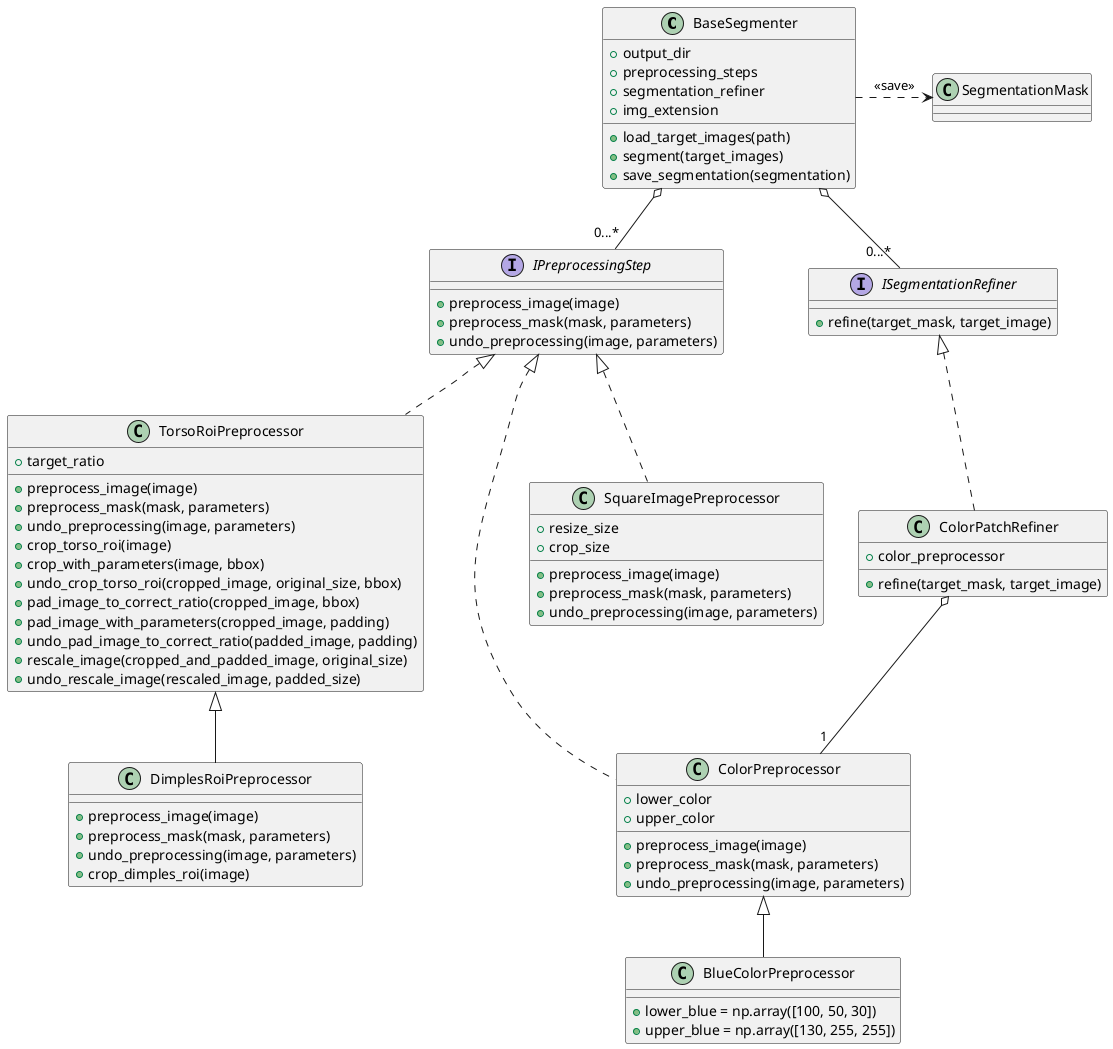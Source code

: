 @startuml

'class ExperimentRunner {
'    + segmenter
'    + target_images_dir
'    + run()
'    + save_duration(start_time, end_time, n_images)
'}
'
'interface IImageSegmenter {
'    + load_target_images(path)
'    + segment(target_images)
'    + save_segmentation(segmentation)
'}

class BaseSegmenter {
    + output_dir
    + preprocessing_steps
    + segmentation_refiner
    + img_extension
    + load_target_images(path)
    + segment(target_images)
    + save_segmentation(segmentation)
}

interface IPreprocessingStep {
    + preprocess_image(image)
    + preprocess_mask(mask, parameters)
    + undo_preprocessing(image, parameters)
}

class TorsoRoiPreprocessor {
    + target_ratio
    + preprocess_image(image)
    + preprocess_mask(mask, parameters)
    + undo_preprocessing(image, parameters)
    + crop_torso_roi(image)
    + crop_with_parameters(image, bbox)
    + undo_crop_torso_roi(cropped_image, original_size, bbox)
    + pad_image_to_correct_ratio(cropped_image, bbox)
    + pad_image_with_parameters(cropped_image, padding)
    + undo_pad_image_to_correct_ratio(padded_image, padding)
    + rescale_image(cropped_and_padded_image, original_size)
    + undo_rescale_image(rescaled_image, padded_size)
}

class DimplesRoiPreprocessor {
    + preprocess_image(image)
    + preprocess_mask(mask, parameters)
    + undo_preprocessing(image, parameters)
    + crop_dimples_roi(image)
}

class ColorPreprocessor {
    + lower_color
    + upper_color
    + preprocess_image(image)
    + preprocess_mask(mask, parameters)
    + undo_preprocessing(image, parameters)
}

class BlueColorPreprocessor {
    + lower_blue = np.array([100, 50, 30])
    + upper_blue = np.array([130, 255, 255])
}

class SquareImagePreprocessor {
    + resize_size
    + crop_size
    + preprocess_image(image)
    + preprocess_mask(mask, parameters)
    + undo_preprocessing(image, parameters)
}

interface ISegmentationRefiner {
    + refine(target_mask, target_image)
}

class ColorPatchRefiner {
    + color_preprocessor
    + refine(target_mask, target_image)
}

'ExperimentRunner o-- "1...*" IImageSegmenter
'IImageSegmenter <|.. BaseSegmenter
BaseSegmenter o-- "0...*" IPreprocessingStep
BaseSegmenter o-- "0...*" ISegmentationRefiner

IPreprocessingStep <|.. TorsoRoiPreprocessor
TorsoRoiPreprocessor <|-- DimplesRoiPreprocessor
IPreprocessingStep <|.. ColorPreprocessor
ColorPreprocessor <|-- BlueColorPreprocessor
IPreprocessingStep <|.. SquareImagePreprocessor

ISegmentationRefiner <|.. ColorPatchRefiner
ColorPatchRefiner o-- "1" ColorPreprocessor

class SegmentationMask {
}
BaseSegmenter .r.> SegmentationMask : <<save>>

@enduml